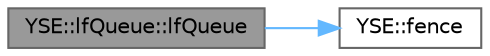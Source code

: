 digraph "YSE::lfQueue::lfQueue"
{
 // LATEX_PDF_SIZE
  bgcolor="transparent";
  edge [fontname=Helvetica,fontsize=10,labelfontname=Helvetica,labelfontsize=10];
  node [fontname=Helvetica,fontsize=10,shape=box,height=0.2,width=0.4];
  rankdir="LR";
  Node1 [id="Node000001",label="YSE::lfQueue::lfQueue",height=0.2,width=0.4,color="gray40", fillcolor="grey60", style="filled", fontcolor="black",tooltip=" "];
  Node1 -> Node2 [id="edge1_Node000001_Node000002",color="steelblue1",style="solid",tooltip=" "];
  Node2 [id="Node000002",label="YSE::fence",height=0.2,width=0.4,color="grey40", fillcolor="white", style="filled",URL="$namespace_y_s_e.html#adbd79e38fbd19f5a314ec07fdf2dc3b9",tooltip=" "];
}

